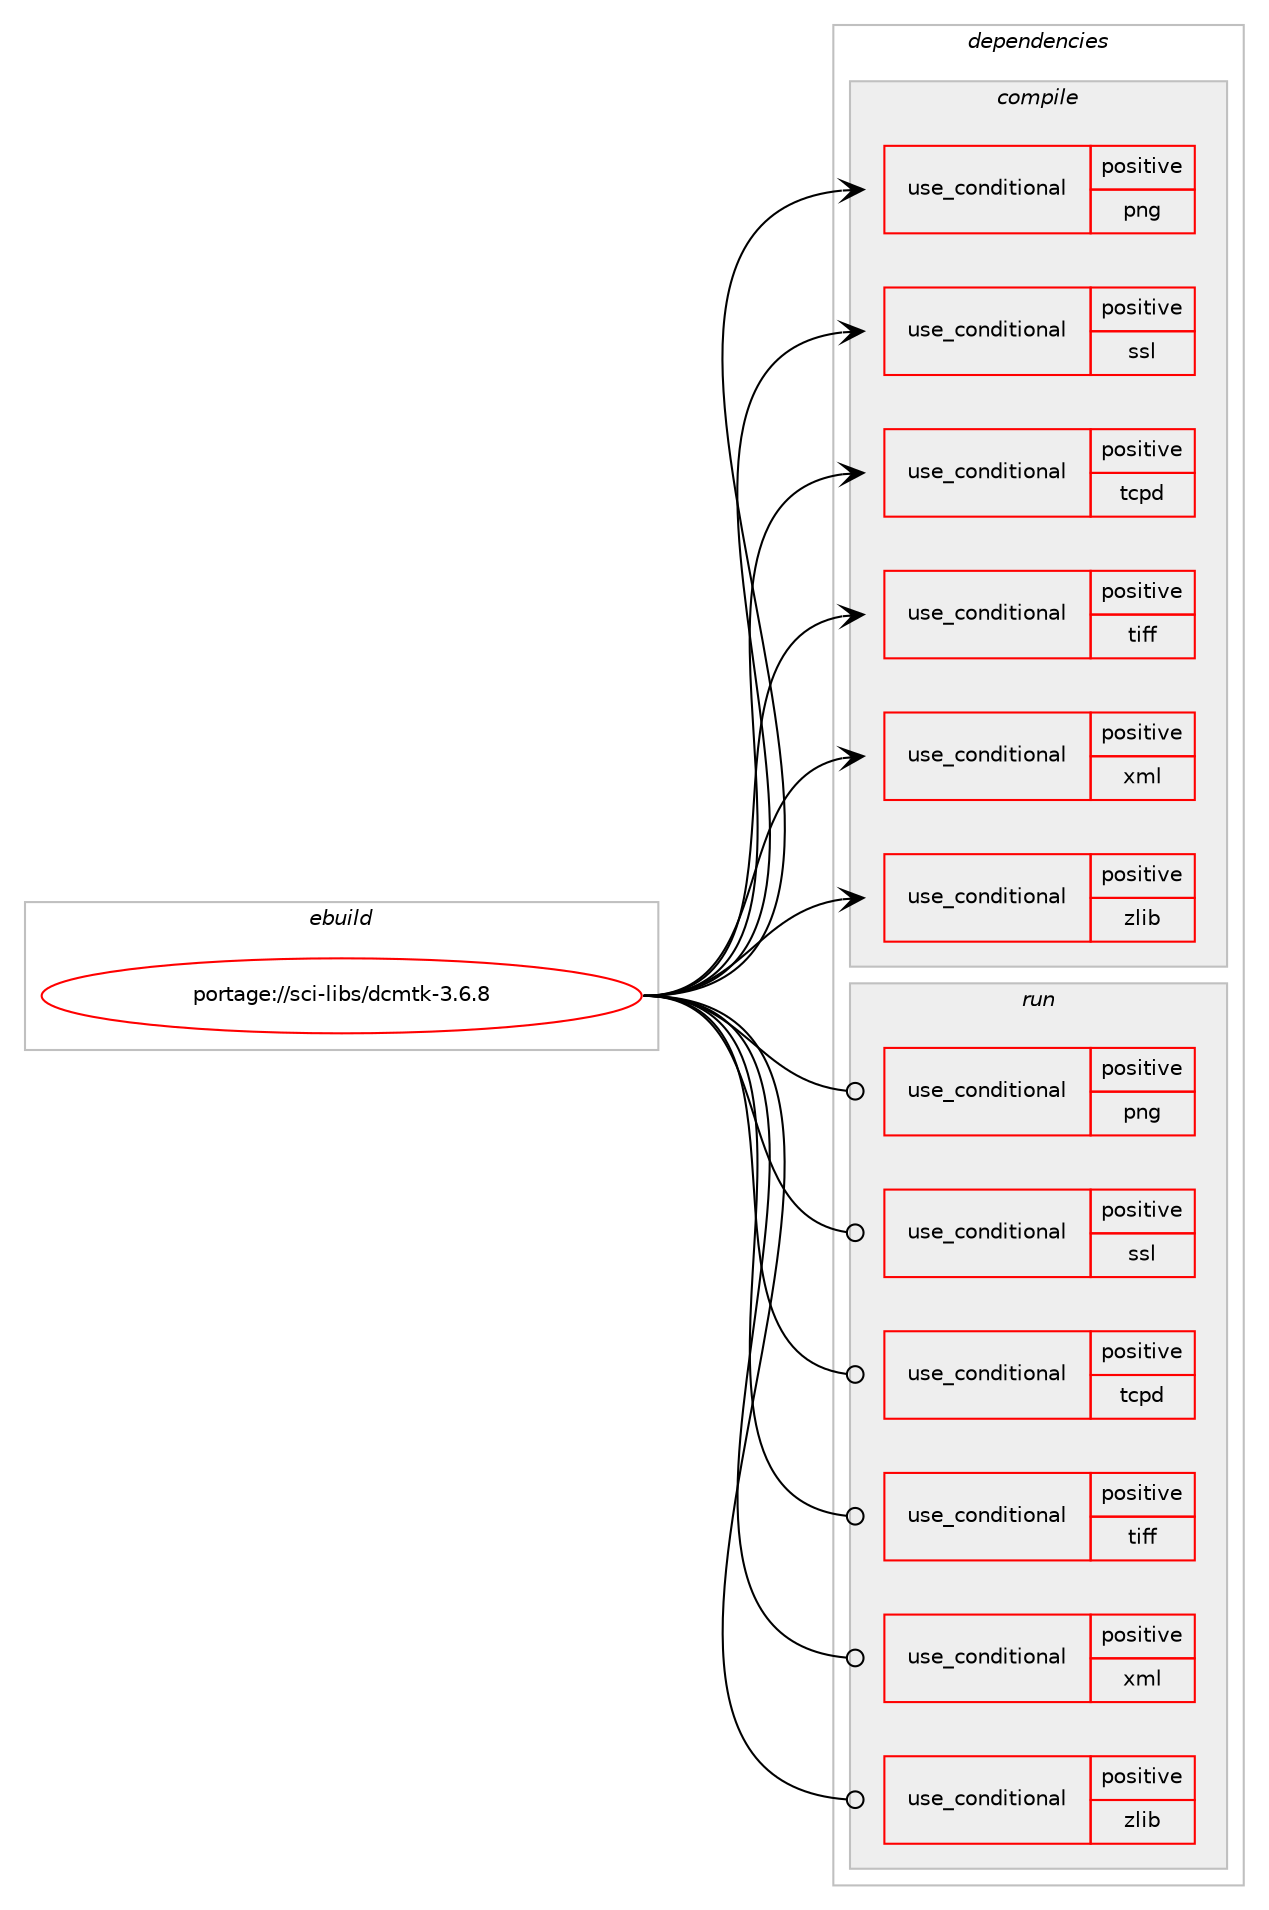 digraph prolog {

# *************
# Graph options
# *************

newrank=true;
concentrate=true;
compound=true;
graph [rankdir=LR,fontname=Helvetica,fontsize=10,ranksep=1.5];#, ranksep=2.5, nodesep=0.2];
edge  [arrowhead=vee];
node  [fontname=Helvetica,fontsize=10];

# **********
# The ebuild
# **********

subgraph cluster_leftcol {
color=gray;
rank=same;
label=<<i>ebuild</i>>;
id [label="portage://sci-libs/dcmtk-3.6.8", color=red, width=4, href="../sci-libs/dcmtk-3.6.8.svg"];
}

# ****************
# The dependencies
# ****************

subgraph cluster_midcol {
color=gray;
label=<<i>dependencies</i>>;
subgraph cluster_compile {
fillcolor="#eeeeee";
style=filled;
label=<<i>compile</i>>;
subgraph cond103146 {
dependency200775 [label=<<TABLE BORDER="0" CELLBORDER="1" CELLSPACING="0" CELLPADDING="4"><TR><TD ROWSPAN="3" CELLPADDING="10">use_conditional</TD></TR><TR><TD>positive</TD></TR><TR><TD>png</TD></TR></TABLE>>, shape=none, color=red];
# *** BEGIN UNKNOWN DEPENDENCY TYPE (TODO) ***
# dependency200775 -> package_dependency(portage://sci-libs/dcmtk-3.6.8,install,no,media-libs,libpng,none,[,,],any_different_slot,[])
# *** END UNKNOWN DEPENDENCY TYPE (TODO) ***

}
id:e -> dependency200775:w [weight=20,style="solid",arrowhead="vee"];
subgraph cond103147 {
dependency200776 [label=<<TABLE BORDER="0" CELLBORDER="1" CELLSPACING="0" CELLPADDING="4"><TR><TD ROWSPAN="3" CELLPADDING="10">use_conditional</TD></TR><TR><TD>positive</TD></TR><TR><TD>ssl</TD></TR></TABLE>>, shape=none, color=red];
# *** BEGIN UNKNOWN DEPENDENCY TYPE (TODO) ***
# dependency200776 -> package_dependency(portage://sci-libs/dcmtk-3.6.8,install,no,dev-libs,openssl,none,[,,],any_same_slot,[])
# *** END UNKNOWN DEPENDENCY TYPE (TODO) ***

}
id:e -> dependency200776:w [weight=20,style="solid",arrowhead="vee"];
subgraph cond103148 {
dependency200777 [label=<<TABLE BORDER="0" CELLBORDER="1" CELLSPACING="0" CELLPADDING="4"><TR><TD ROWSPAN="3" CELLPADDING="10">use_conditional</TD></TR><TR><TD>positive</TD></TR><TR><TD>tcpd</TD></TR></TABLE>>, shape=none, color=red];
# *** BEGIN UNKNOWN DEPENDENCY TYPE (TODO) ***
# dependency200777 -> package_dependency(portage://sci-libs/dcmtk-3.6.8,install,no,sys-apps,tcp-wrappers,none,[,,],[],[])
# *** END UNKNOWN DEPENDENCY TYPE (TODO) ***

}
id:e -> dependency200777:w [weight=20,style="solid",arrowhead="vee"];
subgraph cond103149 {
dependency200778 [label=<<TABLE BORDER="0" CELLBORDER="1" CELLSPACING="0" CELLPADDING="4"><TR><TD ROWSPAN="3" CELLPADDING="10">use_conditional</TD></TR><TR><TD>positive</TD></TR><TR><TD>tiff</TD></TR></TABLE>>, shape=none, color=red];
# *** BEGIN UNKNOWN DEPENDENCY TYPE (TODO) ***
# dependency200778 -> package_dependency(portage://sci-libs/dcmtk-3.6.8,install,no,media-libs,tiff,none,[,,],any_same_slot,[])
# *** END UNKNOWN DEPENDENCY TYPE (TODO) ***

}
id:e -> dependency200778:w [weight=20,style="solid",arrowhead="vee"];
subgraph cond103150 {
dependency200779 [label=<<TABLE BORDER="0" CELLBORDER="1" CELLSPACING="0" CELLPADDING="4"><TR><TD ROWSPAN="3" CELLPADDING="10">use_conditional</TD></TR><TR><TD>positive</TD></TR><TR><TD>xml</TD></TR></TABLE>>, shape=none, color=red];
# *** BEGIN UNKNOWN DEPENDENCY TYPE (TODO) ***
# dependency200779 -> package_dependency(portage://sci-libs/dcmtk-3.6.8,install,no,dev-libs,libxml2,none,[,,],[slot(2)],[])
# *** END UNKNOWN DEPENDENCY TYPE (TODO) ***

}
id:e -> dependency200779:w [weight=20,style="solid",arrowhead="vee"];
subgraph cond103151 {
dependency200780 [label=<<TABLE BORDER="0" CELLBORDER="1" CELLSPACING="0" CELLPADDING="4"><TR><TD ROWSPAN="3" CELLPADDING="10">use_conditional</TD></TR><TR><TD>positive</TD></TR><TR><TD>zlib</TD></TR></TABLE>>, shape=none, color=red];
# *** BEGIN UNKNOWN DEPENDENCY TYPE (TODO) ***
# dependency200780 -> package_dependency(portage://sci-libs/dcmtk-3.6.8,install,no,sys-libs,zlib,none,[,,],[],[])
# *** END UNKNOWN DEPENDENCY TYPE (TODO) ***

}
id:e -> dependency200780:w [weight=20,style="solid",arrowhead="vee"];
# *** BEGIN UNKNOWN DEPENDENCY TYPE (TODO) ***
# id -> package_dependency(portage://sci-libs/dcmtk-3.6.8,install,no,dev-libs,icu,none,[,,],any_same_slot,[])
# *** END UNKNOWN DEPENDENCY TYPE (TODO) ***

}
subgraph cluster_compileandrun {
fillcolor="#eeeeee";
style=filled;
label=<<i>compile and run</i>>;
}
subgraph cluster_run {
fillcolor="#eeeeee";
style=filled;
label=<<i>run</i>>;
subgraph cond103152 {
dependency200781 [label=<<TABLE BORDER="0" CELLBORDER="1" CELLSPACING="0" CELLPADDING="4"><TR><TD ROWSPAN="3" CELLPADDING="10">use_conditional</TD></TR><TR><TD>positive</TD></TR><TR><TD>png</TD></TR></TABLE>>, shape=none, color=red];
# *** BEGIN UNKNOWN DEPENDENCY TYPE (TODO) ***
# dependency200781 -> package_dependency(portage://sci-libs/dcmtk-3.6.8,run,no,media-libs,libpng,none,[,,],any_different_slot,[])
# *** END UNKNOWN DEPENDENCY TYPE (TODO) ***

}
id:e -> dependency200781:w [weight=20,style="solid",arrowhead="odot"];
subgraph cond103153 {
dependency200782 [label=<<TABLE BORDER="0" CELLBORDER="1" CELLSPACING="0" CELLPADDING="4"><TR><TD ROWSPAN="3" CELLPADDING="10">use_conditional</TD></TR><TR><TD>positive</TD></TR><TR><TD>ssl</TD></TR></TABLE>>, shape=none, color=red];
# *** BEGIN UNKNOWN DEPENDENCY TYPE (TODO) ***
# dependency200782 -> package_dependency(portage://sci-libs/dcmtk-3.6.8,run,no,dev-libs,openssl,none,[,,],any_same_slot,[])
# *** END UNKNOWN DEPENDENCY TYPE (TODO) ***

}
id:e -> dependency200782:w [weight=20,style="solid",arrowhead="odot"];
subgraph cond103154 {
dependency200783 [label=<<TABLE BORDER="0" CELLBORDER="1" CELLSPACING="0" CELLPADDING="4"><TR><TD ROWSPAN="3" CELLPADDING="10">use_conditional</TD></TR><TR><TD>positive</TD></TR><TR><TD>tcpd</TD></TR></TABLE>>, shape=none, color=red];
# *** BEGIN UNKNOWN DEPENDENCY TYPE (TODO) ***
# dependency200783 -> package_dependency(portage://sci-libs/dcmtk-3.6.8,run,no,sys-apps,tcp-wrappers,none,[,,],[],[])
# *** END UNKNOWN DEPENDENCY TYPE (TODO) ***

}
id:e -> dependency200783:w [weight=20,style="solid",arrowhead="odot"];
subgraph cond103155 {
dependency200784 [label=<<TABLE BORDER="0" CELLBORDER="1" CELLSPACING="0" CELLPADDING="4"><TR><TD ROWSPAN="3" CELLPADDING="10">use_conditional</TD></TR><TR><TD>positive</TD></TR><TR><TD>tiff</TD></TR></TABLE>>, shape=none, color=red];
# *** BEGIN UNKNOWN DEPENDENCY TYPE (TODO) ***
# dependency200784 -> package_dependency(portage://sci-libs/dcmtk-3.6.8,run,no,media-libs,tiff,none,[,,],any_same_slot,[])
# *** END UNKNOWN DEPENDENCY TYPE (TODO) ***

}
id:e -> dependency200784:w [weight=20,style="solid",arrowhead="odot"];
subgraph cond103156 {
dependency200785 [label=<<TABLE BORDER="0" CELLBORDER="1" CELLSPACING="0" CELLPADDING="4"><TR><TD ROWSPAN="3" CELLPADDING="10">use_conditional</TD></TR><TR><TD>positive</TD></TR><TR><TD>xml</TD></TR></TABLE>>, shape=none, color=red];
# *** BEGIN UNKNOWN DEPENDENCY TYPE (TODO) ***
# dependency200785 -> package_dependency(portage://sci-libs/dcmtk-3.6.8,run,no,dev-libs,libxml2,none,[,,],[slot(2)],[])
# *** END UNKNOWN DEPENDENCY TYPE (TODO) ***

}
id:e -> dependency200785:w [weight=20,style="solid",arrowhead="odot"];
subgraph cond103157 {
dependency200786 [label=<<TABLE BORDER="0" CELLBORDER="1" CELLSPACING="0" CELLPADDING="4"><TR><TD ROWSPAN="3" CELLPADDING="10">use_conditional</TD></TR><TR><TD>positive</TD></TR><TR><TD>zlib</TD></TR></TABLE>>, shape=none, color=red];
# *** BEGIN UNKNOWN DEPENDENCY TYPE (TODO) ***
# dependency200786 -> package_dependency(portage://sci-libs/dcmtk-3.6.8,run,no,sys-libs,zlib,none,[,,],[],[])
# *** END UNKNOWN DEPENDENCY TYPE (TODO) ***

}
id:e -> dependency200786:w [weight=20,style="solid",arrowhead="odot"];
# *** BEGIN UNKNOWN DEPENDENCY TYPE (TODO) ***
# id -> package_dependency(portage://sci-libs/dcmtk-3.6.8,run,no,dev-libs,icu,none,[,,],any_same_slot,[])
# *** END UNKNOWN DEPENDENCY TYPE (TODO) ***

}
}

# **************
# The candidates
# **************

subgraph cluster_choices {
rank=same;
color=gray;
label=<<i>candidates</i>>;

}

}
